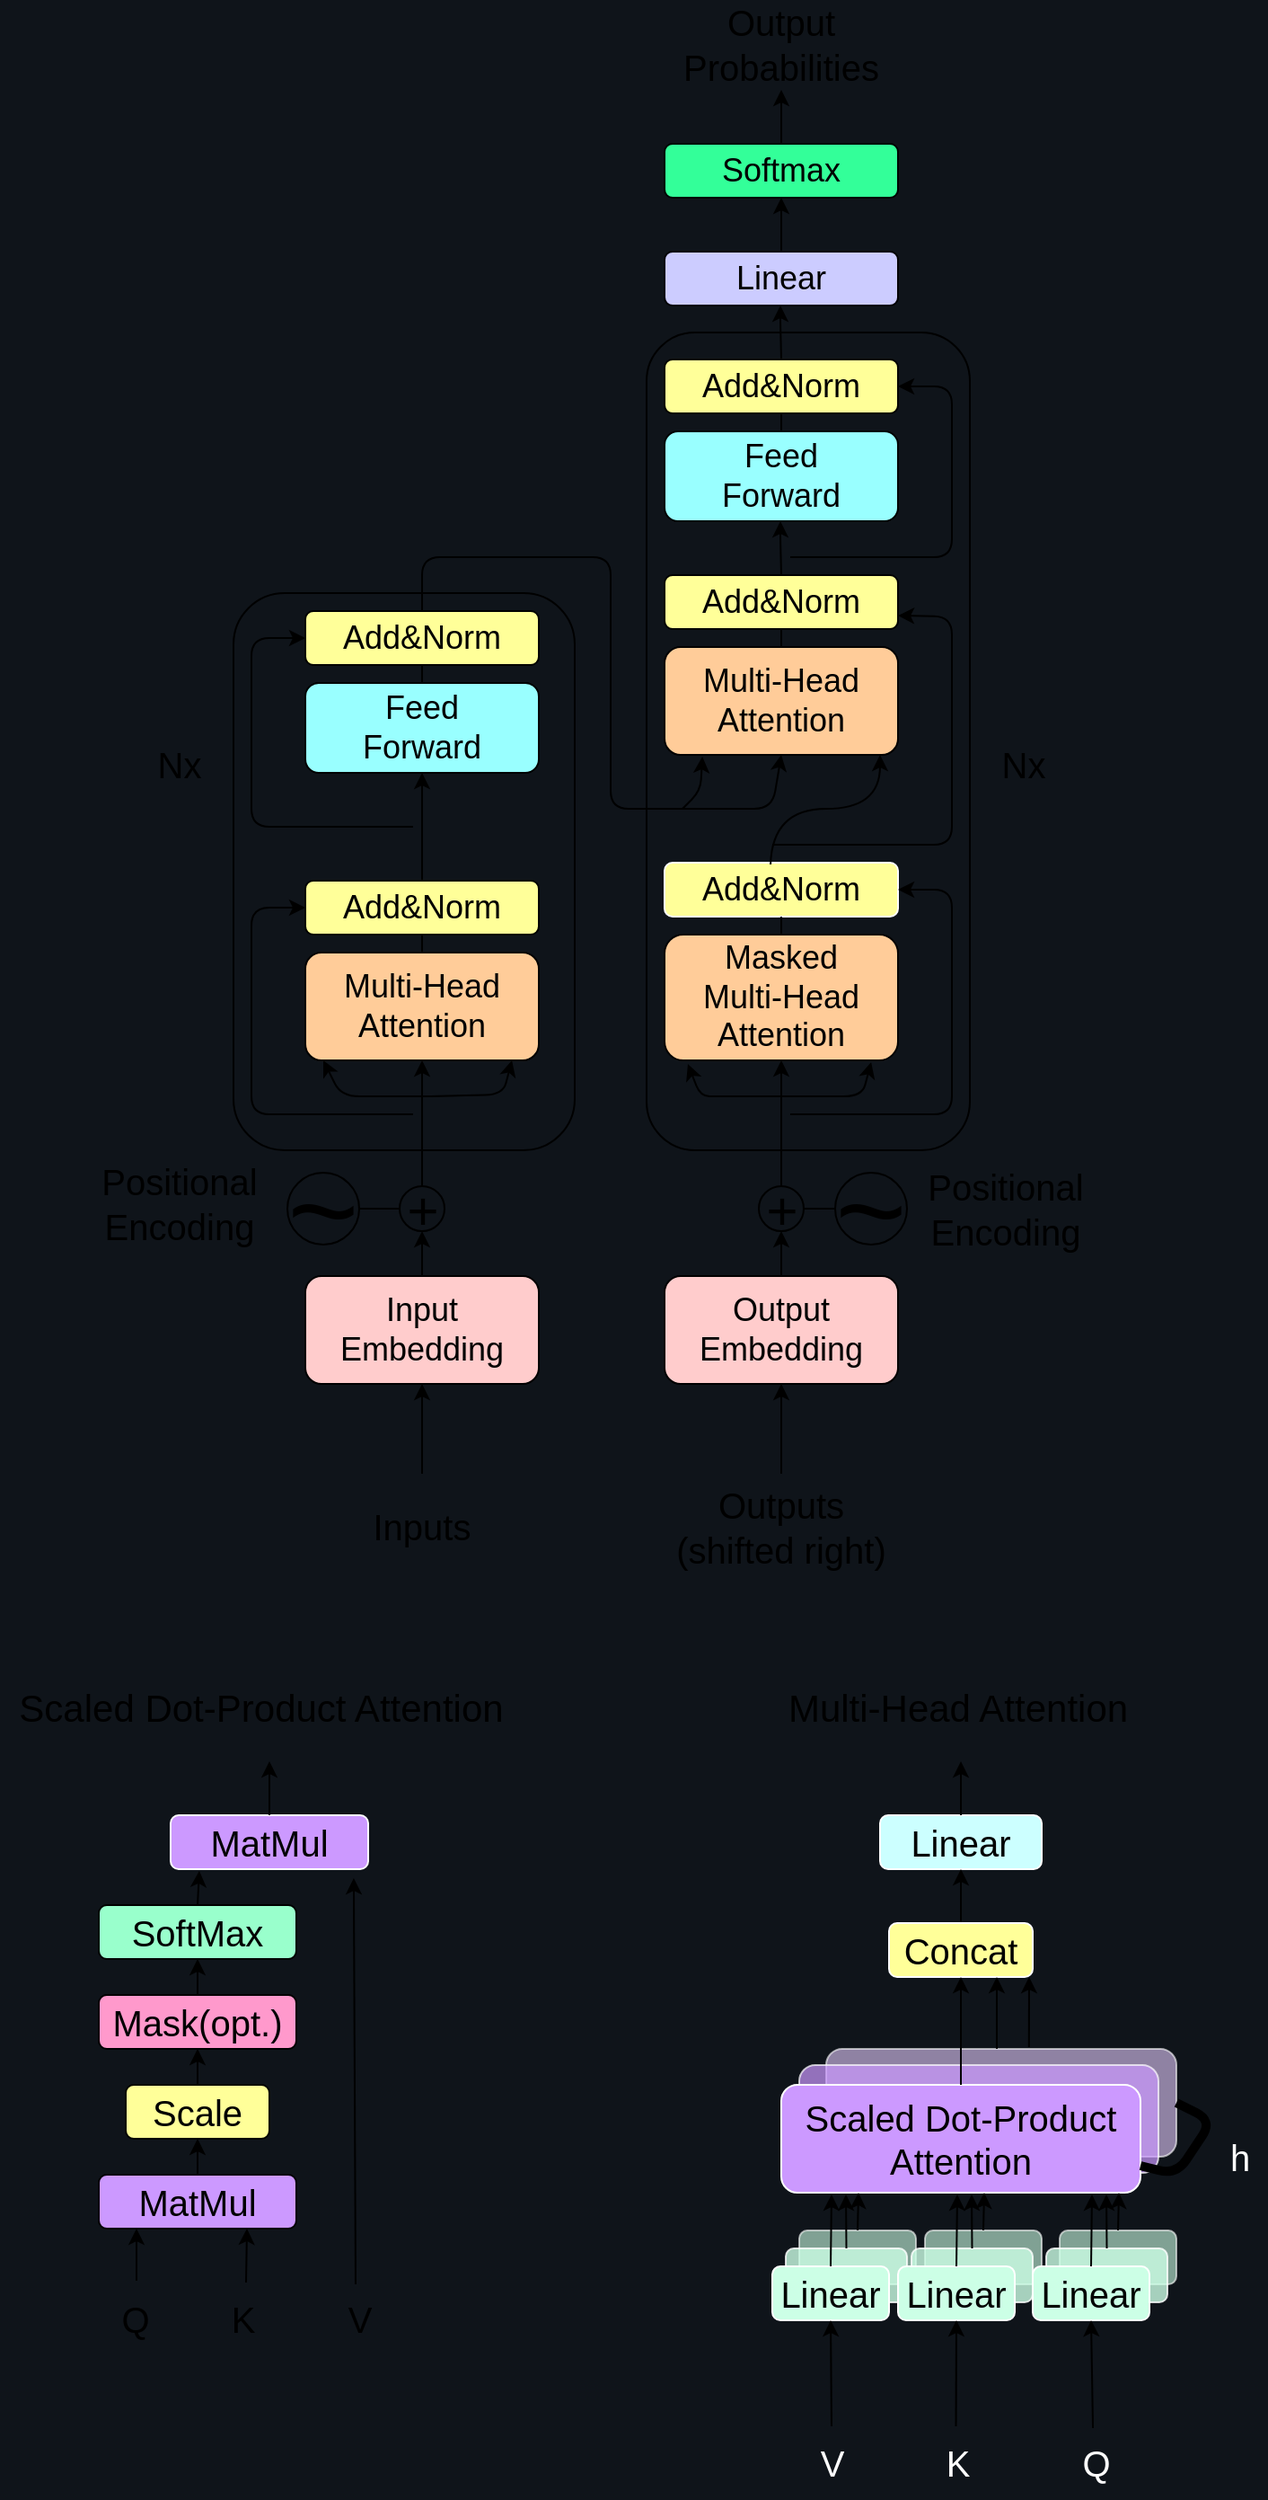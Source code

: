 <mxfile>
    <diagram id="60m9Kxx6nMD-RmXP9Cxj" name="第 1 页">
        <mxGraphModel dx="1497" dy="974" grid="1" gridSize="10" guides="1" tooltips="1" connect="1" arrows="1" fold="1" page="1" pageScale="1" pageWidth="827" pageHeight="1169" background="#0f141a" math="0" shadow="0">
            <root>
                <mxCell id="0"/>
                <mxCell id="1" parent="0"/>
                <mxCell id="2" value="&lt;font color=&quot;#000000&quot; style=&quot;font-size: 18px;&quot;&gt;Softmax&lt;/font&gt;" style="rounded=1;whiteSpace=wrap;html=1;fillColor=#33FF99;" parent="1" vertex="1">
                    <mxGeometry x="375" y="100" width="130" height="30" as="geometry"/>
                </mxCell>
                <mxCell id="8" value="" style="edgeStyle=none;html=1;fontSize=18;" parent="1" source="4" target="2" edge="1">
                    <mxGeometry relative="1" as="geometry"/>
                </mxCell>
                <mxCell id="4" value="&lt;font color=&quot;#000000&quot; style=&quot;font-size: 18px;&quot;&gt;Linear&lt;/font&gt;" style="rounded=1;whiteSpace=wrap;html=1;fillColor=#CCCCFF;" parent="1" vertex="1">
                    <mxGeometry x="375" y="160" width="130" height="30" as="geometry"/>
                </mxCell>
                <mxCell id="5" value="&lt;font color=&quot;#000000&quot; style=&quot;font-size: 18px;&quot;&gt;Add&amp;amp;Norm&lt;/font&gt;" style="rounded=1;whiteSpace=wrap;html=1;fillColor=#FFFF99;" parent="1" vertex="1">
                    <mxGeometry x="375" y="220" width="130" height="30" as="geometry"/>
                </mxCell>
                <mxCell id="6" value="" style="endArrow=classic;html=1;fontSize=18;" parent="1" edge="1">
                    <mxGeometry width="50" height="50" relative="1" as="geometry">
                        <mxPoint x="440" y="220" as="sourcePoint"/>
                        <mxPoint x="439.5" y="190" as="targetPoint"/>
                        <Array as="points">
                            <mxPoint x="439.5" y="220"/>
                            <mxPoint x="439.5" y="200"/>
                        </Array>
                    </mxGeometry>
                </mxCell>
                <mxCell id="9" value="&lt;font color=&quot;#000000&quot;&gt;Feed&lt;br&gt;Forward&lt;/font&gt;" style="rounded=1;whiteSpace=wrap;html=1;fontSize=18;fillColor=#99FFFF;" parent="1" vertex="1">
                    <mxGeometry x="375" y="260" width="130" height="50" as="geometry"/>
                </mxCell>
                <mxCell id="10" value="" style="endArrow=none;html=1;fontSize=18;exitX=0.5;exitY=0;exitDx=0;exitDy=0;entryX=0.5;entryY=1;entryDx=0;entryDy=0;" parent="1" source="9" target="5" edge="1">
                    <mxGeometry width="50" height="50" relative="1" as="geometry">
                        <mxPoint x="395" y="300" as="sourcePoint"/>
                        <mxPoint x="445" y="250" as="targetPoint"/>
                    </mxGeometry>
                </mxCell>
                <mxCell id="11" value="&lt;font color=&quot;#000000&quot; style=&quot;font-size: 18px;&quot;&gt;Add&amp;amp;Norm&lt;/font&gt;" style="rounded=1;whiteSpace=wrap;html=1;fillColor=#FFFF99;" parent="1" vertex="1">
                    <mxGeometry x="375" y="340" width="130" height="30" as="geometry"/>
                </mxCell>
                <mxCell id="12" value="" style="endArrow=classic;html=1;fontSize=18;" parent="1" edge="1">
                    <mxGeometry width="50" height="50" relative="1" as="geometry">
                        <mxPoint x="440" y="340" as="sourcePoint"/>
                        <mxPoint x="439.5" y="310" as="targetPoint"/>
                        <Array as="points">
                            <mxPoint x="439.5" y="340"/>
                            <mxPoint x="439.5" y="320"/>
                        </Array>
                    </mxGeometry>
                </mxCell>
                <mxCell id="13" value="" style="endArrow=classic;html=1;fontSize=18;entryX=1;entryY=0.5;entryDx=0;entryDy=0;" parent="1" target="5" edge="1">
                    <mxGeometry width="50" height="50" relative="1" as="geometry">
                        <mxPoint x="445" y="330" as="sourcePoint"/>
                        <mxPoint x="555" y="190" as="targetPoint"/>
                        <Array as="points">
                            <mxPoint x="535" y="330"/>
                            <mxPoint x="535" y="235"/>
                        </Array>
                    </mxGeometry>
                </mxCell>
                <mxCell id="16" style="edgeStyle=none;html=1;exitX=0.5;exitY=0;exitDx=0;exitDy=0;fontSize=18;" parent="1" source="15" edge="1">
                    <mxGeometry relative="1" as="geometry">
                        <mxPoint x="440" y="390" as="targetPoint"/>
                    </mxGeometry>
                </mxCell>
                <mxCell id="15" value="&lt;font color=&quot;#000000&quot;&gt;Multi-Head&lt;br&gt;Attention&lt;/font&gt;" style="rounded=1;whiteSpace=wrap;html=1;fontSize=18;fillColor=#FFCC99;" parent="1" vertex="1">
                    <mxGeometry x="375" y="380" width="130" height="60" as="geometry"/>
                </mxCell>
                <mxCell id="17" value="" style="endArrow=none;html=1;fontSize=18;exitX=0.5;exitY=0;exitDx=0;exitDy=0;entryX=0.5;entryY=1;entryDx=0;entryDy=0;" parent="1" source="15" target="11" edge="1">
                    <mxGeometry width="50" height="50" relative="1" as="geometry">
                        <mxPoint x="405" y="360" as="sourcePoint"/>
                        <mxPoint x="455" y="310" as="targetPoint"/>
                    </mxGeometry>
                </mxCell>
                <mxCell id="23" style="edgeStyle=none;html=1;fontSize=18;" parent="1" source="18" edge="1">
                    <mxGeometry relative="1" as="geometry">
                        <mxPoint x="440" y="500" as="targetPoint"/>
                    </mxGeometry>
                </mxCell>
                <mxCell id="18" value="&lt;font color=&quot;#000000&quot; style=&quot;font-size: 18px;&quot;&gt;Add&amp;amp;Norm&lt;/font&gt;" style="rounded=1;whiteSpace=wrap;html=1;strokeColor=#FFFFFF;fillColor=#FFFF99;" parent="1" vertex="1">
                    <mxGeometry x="375" y="500" width="130" height="30" as="geometry"/>
                </mxCell>
                <mxCell id="19" value="&lt;font color=&quot;#000000&quot;&gt;Masked&lt;br&gt;Multi-Head&lt;br&gt;Attention&lt;/font&gt;" style="rounded=1;whiteSpace=wrap;html=1;fontSize=18;fillColor=#FFCC99;" parent="1" vertex="1">
                    <mxGeometry x="375" y="540" width="130" height="70" as="geometry"/>
                </mxCell>
                <mxCell id="20" value="" style="endArrow=none;html=1;fontSize=18;exitX=0.5;exitY=0;exitDx=0;exitDy=0;entryX=0.5;entryY=1;entryDx=0;entryDy=0;" parent="1" source="19" target="18" edge="1">
                    <mxGeometry width="50" height="50" relative="1" as="geometry">
                        <mxPoint x="405" y="550" as="sourcePoint"/>
                        <mxPoint x="455" y="500" as="targetPoint"/>
                    </mxGeometry>
                </mxCell>
                <mxCell id="22" value="" style="curved=1;endArrow=classic;html=1;fontSize=18;exitX=0.454;exitY=0.033;exitDx=0;exitDy=0;exitPerimeter=0;entryX=0.923;entryY=1;entryDx=0;entryDy=0;entryPerimeter=0;" parent="1" source="18" target="15" edge="1">
                    <mxGeometry width="50" height="50" relative="1" as="geometry">
                        <mxPoint x="405" y="450" as="sourcePoint"/>
                        <mxPoint x="475" y="450" as="targetPoint"/>
                        <Array as="points">
                            <mxPoint x="435" y="470"/>
                            <mxPoint x="495" y="470"/>
                        </Array>
                    </mxGeometry>
                </mxCell>
                <mxCell id="44" style="edgeStyle=none;html=1;exitX=0.5;exitY=0;exitDx=0;exitDy=0;entryX=0.5;entryY=1;entryDx=0;entryDy=0;fontSize=30;" parent="1" source="24" target="43" edge="1">
                    <mxGeometry relative="1" as="geometry"/>
                </mxCell>
                <mxCell id="24" value="&lt;font color=&quot;#000000&quot;&gt;Output&lt;br&gt;Embedding&lt;/font&gt;" style="rounded=1;whiteSpace=wrap;html=1;fontSize=18;fillColor=#FFCCCC;" parent="1" vertex="1">
                    <mxGeometry x="375" y="730" width="130" height="60" as="geometry"/>
                </mxCell>
                <mxCell id="25" value="" style="endArrow=classic;html=1;fontSize=18;entryX=0.5;entryY=1;entryDx=0;entryDy=0;" parent="1" target="24" edge="1">
                    <mxGeometry width="50" height="50" relative="1" as="geometry">
                        <mxPoint x="440" y="840" as="sourcePoint"/>
                        <mxPoint x="455" y="790" as="targetPoint"/>
                    </mxGeometry>
                </mxCell>
                <mxCell id="26" value="&lt;font style=&quot;font-size: 20px;&quot;&gt;Outputs&lt;br&gt;(shifted right)&lt;/font&gt;" style="text;html=1;strokeColor=none;fillColor=none;align=center;verticalAlign=middle;whiteSpace=wrap;rounded=0;fontSize=18;" parent="1" vertex="1">
                    <mxGeometry x="380" y="850" width="120" height="40" as="geometry"/>
                </mxCell>
                <mxCell id="42" style="edgeStyle=none;html=1;exitX=0.5;exitY=0;exitDx=0;exitDy=0;entryX=0.5;entryY=1;entryDx=0;entryDy=0;fontSize=30;" parent="1" source="27" target="41" edge="1">
                    <mxGeometry relative="1" as="geometry"/>
                </mxCell>
                <mxCell id="27" value="&lt;font color=&quot;#000000&quot;&gt;Input&lt;br&gt;Embedding&lt;/font&gt;" style="rounded=1;whiteSpace=wrap;html=1;fontSize=18;fillColor=#FFCCCC;" parent="1" vertex="1">
                    <mxGeometry x="175" y="730" width="130" height="60" as="geometry"/>
                </mxCell>
                <mxCell id="28" value="" style="rounded=1;whiteSpace=wrap;html=1;fontSize=18;fillColor=none;" parent="1" vertex="1">
                    <mxGeometry x="365" y="205" width="180" height="455" as="geometry"/>
                </mxCell>
                <mxCell id="29" value="&lt;font color=&quot;#000000&quot; style=&quot;font-size: 18px;&quot;&gt;Add&amp;amp;Norm&lt;/font&gt;" style="rounded=1;whiteSpace=wrap;html=1;fillColor=#FFFF99;" parent="1" vertex="1">
                    <mxGeometry x="175" y="360" width="130" height="30" as="geometry"/>
                </mxCell>
                <mxCell id="30" value="&lt;font color=&quot;#000000&quot;&gt;Feed&lt;br&gt;Forward&lt;/font&gt;" style="rounded=1;whiteSpace=wrap;html=1;fontSize=18;fillColor=#99FFFF;" parent="1" vertex="1">
                    <mxGeometry x="175" y="400" width="130" height="50" as="geometry"/>
                </mxCell>
                <mxCell id="32" value="" style="endArrow=none;html=1;fontSize=18;exitX=0.5;exitY=0;exitDx=0;exitDy=0;entryX=0.5;entryY=1;entryDx=0;entryDy=0;" parent="1" source="30" target="29" edge="1">
                    <mxGeometry width="50" height="50" relative="1" as="geometry">
                        <mxPoint x="345" y="480" as="sourcePoint"/>
                        <mxPoint x="395" y="430" as="targetPoint"/>
                    </mxGeometry>
                </mxCell>
                <mxCell id="38" style="edgeStyle=none;html=1;exitX=0.5;exitY=0;exitDx=0;exitDy=0;entryX=0.5;entryY=1;entryDx=0;entryDy=0;fontSize=18;" parent="1" source="33" target="30" edge="1">
                    <mxGeometry relative="1" as="geometry"/>
                </mxCell>
                <mxCell id="33" value="&lt;font color=&quot;#000000&quot; style=&quot;font-size: 18px;&quot;&gt;Add&amp;amp;Norm&lt;/font&gt;" style="rounded=1;whiteSpace=wrap;html=1;fillColor=#FFFF99;" parent="1" vertex="1">
                    <mxGeometry x="175" y="510" width="130" height="30" as="geometry"/>
                </mxCell>
                <mxCell id="35" value="&lt;font color=&quot;#000000&quot;&gt;Multi-Head&lt;br&gt;Attention&lt;/font&gt;" style="rounded=1;whiteSpace=wrap;html=1;fontSize=18;fillColor=#FFCC99;" parent="1" vertex="1">
                    <mxGeometry x="175" y="550" width="130" height="60" as="geometry"/>
                </mxCell>
                <mxCell id="37" value="" style="endArrow=none;html=1;fontSize=18;exitX=0.5;exitY=0;exitDx=0;exitDy=0;entryX=0.5;entryY=1;entryDx=0;entryDy=0;" parent="1" source="35" target="33" edge="1">
                    <mxGeometry width="50" height="50" relative="1" as="geometry">
                        <mxPoint x="345" y="480" as="sourcePoint"/>
                        <mxPoint x="395" y="430" as="targetPoint"/>
                    </mxGeometry>
                </mxCell>
                <mxCell id="40" value="" style="endArrow=classic;html=1;fontSize=18;entryX=0;entryY=0.5;entryDx=0;entryDy=0;" parent="1" target="29" edge="1">
                    <mxGeometry width="50" height="50" relative="1" as="geometry">
                        <mxPoint x="235" y="480" as="sourcePoint"/>
                        <mxPoint x="145" y="370" as="targetPoint"/>
                        <Array as="points">
                            <mxPoint x="145" y="480"/>
                            <mxPoint x="145" y="375"/>
                        </Array>
                    </mxGeometry>
                </mxCell>
                <mxCell id="41" value="&lt;font style=&quot;font-size: 30px;&quot;&gt;+&lt;/font&gt;" style="ellipse;whiteSpace=wrap;html=1;aspect=fixed;fontSize=18;fillColor=none;" parent="1" vertex="1">
                    <mxGeometry x="227.5" y="680" width="25" height="25" as="geometry"/>
                </mxCell>
                <mxCell id="46" style="edgeStyle=none;html=1;exitX=0.5;exitY=0;exitDx=0;exitDy=0;entryX=0.5;entryY=1;entryDx=0;entryDy=0;fontSize=30;" parent="1" source="43" target="19" edge="1">
                    <mxGeometry relative="1" as="geometry"/>
                </mxCell>
                <mxCell id="43" value="&lt;font style=&quot;font-size: 30px;&quot;&gt;+&lt;/font&gt;" style="ellipse;whiteSpace=wrap;html=1;aspect=fixed;fontSize=18;fillColor=none;" parent="1" vertex="1">
                    <mxGeometry x="427.5" y="680" width="25" height="25" as="geometry"/>
                </mxCell>
                <mxCell id="45" value="" style="endArrow=classic;html=1;fontSize=30;exitX=0.5;exitY=0;exitDx=0;exitDy=0;entryX=0.5;entryY=1;entryDx=0;entryDy=0;" parent="1" source="41" target="35" edge="1">
                    <mxGeometry width="50" height="50" relative="1" as="geometry">
                        <mxPoint x="485" y="570" as="sourcePoint"/>
                        <mxPoint x="535" y="520" as="targetPoint"/>
                    </mxGeometry>
                </mxCell>
                <mxCell id="48" value="" style="endArrow=classic;html=1;fontSize=30;entryX=1;entryY=0.75;entryDx=0;entryDy=0;" parent="1" target="11" edge="1">
                    <mxGeometry width="50" height="50" relative="1" as="geometry">
                        <mxPoint x="435" y="490" as="sourcePoint"/>
                        <mxPoint x="535" y="360" as="targetPoint"/>
                        <Array as="points">
                            <mxPoint x="535" y="490"/>
                            <mxPoint x="535" y="363"/>
                        </Array>
                    </mxGeometry>
                </mxCell>
                <mxCell id="49" value="&lt;font style=&quot;font-size: 20px;&quot;&gt;Inputs&lt;/font&gt;" style="text;html=1;strokeColor=none;fillColor=none;align=center;verticalAlign=middle;whiteSpace=wrap;rounded=0;fontSize=18;" parent="1" vertex="1">
                    <mxGeometry x="180" y="850" width="120" height="40" as="geometry"/>
                </mxCell>
                <mxCell id="50" value="" style="endArrow=classic;html=1;fontSize=30;entryX=0.5;entryY=1;entryDx=0;entryDy=0;" parent="1" target="27" edge="1">
                    <mxGeometry width="50" height="50" relative="1" as="geometry">
                        <mxPoint x="240" y="840" as="sourcePoint"/>
                        <mxPoint x="515" y="730" as="targetPoint"/>
                    </mxGeometry>
                </mxCell>
                <mxCell id="52" value="&lt;font style=&quot;font-size: 68px;&quot;&gt;~&lt;/font&gt;" style="ellipse;whiteSpace=wrap;html=1;aspect=fixed;fontSize=30;fillColor=none;" parent="1" vertex="1">
                    <mxGeometry x="165" y="672.5" width="40" height="40" as="geometry"/>
                </mxCell>
                <mxCell id="53" value="" style="endArrow=none;html=1;fontSize=68;exitX=1;exitY=0.5;exitDx=0;exitDy=0;entryX=0;entryY=0.5;entryDx=0;entryDy=0;" parent="1" source="52" target="41" edge="1">
                    <mxGeometry width="50" height="50" relative="1" as="geometry">
                        <mxPoint x="355" y="660" as="sourcePoint"/>
                        <mxPoint x="405" y="610" as="targetPoint"/>
                    </mxGeometry>
                </mxCell>
                <mxCell id="55" value="&lt;font style=&quot;font-size: 20px;&quot;&gt;Positional&lt;br&gt;Encoding&lt;/font&gt;" style="text;html=1;strokeColor=none;fillColor=none;align=center;verticalAlign=middle;whiteSpace=wrap;rounded=0;fontSize=18;" parent="1" vertex="1">
                    <mxGeometry x="75" y="675" width="60" height="30" as="geometry"/>
                </mxCell>
                <mxCell id="56" value="&lt;font style=&quot;font-size: 20px;&quot;&gt;Positional&lt;br&gt;Encoding&lt;/font&gt;" style="text;html=1;strokeColor=none;fillColor=none;align=center;verticalAlign=middle;whiteSpace=wrap;rounded=0;fontSize=18;" parent="1" vertex="1">
                    <mxGeometry x="535" y="677.5" width="60" height="30" as="geometry"/>
                </mxCell>
                <mxCell id="57" value="" style="endArrow=classic;html=1;fontSize=18;entryX=0.1;entryY=1.029;entryDx=0;entryDy=0;entryPerimeter=0;" parent="1" target="19" edge="1">
                    <mxGeometry width="50" height="50" relative="1" as="geometry">
                        <mxPoint x="445" y="630" as="sourcePoint"/>
                        <mxPoint x="395" y="630" as="targetPoint"/>
                        <Array as="points">
                            <mxPoint x="415" y="630"/>
                            <mxPoint x="395" y="630"/>
                        </Array>
                    </mxGeometry>
                </mxCell>
                <mxCell id="58" value="" style="endArrow=classic;html=1;fontSize=18;entryX=0.885;entryY=1.014;entryDx=0;entryDy=0;entryPerimeter=0;" parent="1" target="19" edge="1">
                    <mxGeometry width="50" height="50" relative="1" as="geometry">
                        <mxPoint x="445" y="630" as="sourcePoint"/>
                        <mxPoint x="405" y="600" as="targetPoint"/>
                        <Array as="points">
                            <mxPoint x="485" y="630"/>
                        </Array>
                    </mxGeometry>
                </mxCell>
                <mxCell id="59" value="" style="endArrow=classic;html=1;fontSize=18;entryX=1;entryY=0.5;entryDx=0;entryDy=0;" parent="1" target="18" edge="1">
                    <mxGeometry width="50" height="50" relative="1" as="geometry">
                        <mxPoint x="445" y="640" as="sourcePoint"/>
                        <mxPoint x="535" y="520" as="targetPoint"/>
                        <Array as="points">
                            <mxPoint x="535" y="640"/>
                            <mxPoint x="535" y="515"/>
                        </Array>
                    </mxGeometry>
                </mxCell>
                <mxCell id="61" value="" style="endArrow=classic;html=1;fontSize=18;entryX=0.885;entryY=1.014;entryDx=0;entryDy=0;entryPerimeter=0;" parent="1" edge="1">
                    <mxGeometry width="50" height="50" relative="1" as="geometry">
                        <mxPoint x="245" y="630" as="sourcePoint"/>
                        <mxPoint x="290.05" y="610" as="targetPoint"/>
                        <Array as="points">
                            <mxPoint x="285" y="629"/>
                        </Array>
                    </mxGeometry>
                </mxCell>
                <mxCell id="62" value="" style="endArrow=classic;html=1;fontSize=18;" parent="1" edge="1">
                    <mxGeometry width="50" height="50" relative="1" as="geometry">
                        <mxPoint x="245" y="630" as="sourcePoint"/>
                        <mxPoint x="185" y="610" as="targetPoint"/>
                        <Array as="points">
                            <mxPoint x="195" y="630"/>
                        </Array>
                    </mxGeometry>
                </mxCell>
                <mxCell id="63" value="" style="endArrow=classic;html=1;fontSize=18;entryX=0;entryY=0.5;entryDx=0;entryDy=0;" parent="1" target="33" edge="1">
                    <mxGeometry width="50" height="50" relative="1" as="geometry">
                        <mxPoint x="235" y="640" as="sourcePoint"/>
                        <mxPoint x="155" y="570" as="targetPoint"/>
                        <Array as="points">
                            <mxPoint x="145" y="640"/>
                            <mxPoint x="145" y="525"/>
                        </Array>
                    </mxGeometry>
                </mxCell>
                <mxCell id="64" value="" style="endArrow=classic;html=1;fontSize=18;exitX=0.5;exitY=0;exitDx=0;exitDy=0;entryX=0.5;entryY=1;entryDx=0;entryDy=0;" parent="1" source="29" target="15" edge="1">
                    <mxGeometry width="50" height="50" relative="1" as="geometry">
                        <mxPoint x="355" y="350" as="sourcePoint"/>
                        <mxPoint x="435" y="470" as="targetPoint"/>
                        <Array as="points">
                            <mxPoint x="240" y="330"/>
                            <mxPoint x="345" y="330"/>
                            <mxPoint x="345" y="470"/>
                            <mxPoint x="435" y="470"/>
                        </Array>
                    </mxGeometry>
                </mxCell>
                <mxCell id="65" value="" style="endArrow=classic;html=1;fontSize=18;entryX=0.162;entryY=1.017;entryDx=0;entryDy=0;entryPerimeter=0;" parent="1" target="15" edge="1">
                    <mxGeometry width="50" height="50" relative="1" as="geometry">
                        <mxPoint x="385" y="470" as="sourcePoint"/>
                        <mxPoint x="405" y="300" as="targetPoint"/>
                        <Array as="points">
                            <mxPoint x="395" y="460"/>
                        </Array>
                    </mxGeometry>
                </mxCell>
                <mxCell id="66" value="" style="endArrow=classic;html=1;fontSize=18;exitX=0.5;exitY=0;exitDx=0;exitDy=0;" parent="1" source="2" edge="1">
                    <mxGeometry width="50" height="50" relative="1" as="geometry">
                        <mxPoint x="355" y="150" as="sourcePoint"/>
                        <mxPoint x="440" y="70" as="targetPoint"/>
                    </mxGeometry>
                </mxCell>
                <mxCell id="67" value="&lt;font style=&quot;font-size: 20px;&quot;&gt;Output&lt;br&gt;Probabilities&lt;/font&gt;" style="text;html=1;strokeColor=none;fillColor=none;align=center;verticalAlign=middle;whiteSpace=wrap;rounded=0;fontSize=18;" parent="1" vertex="1">
                    <mxGeometry x="410" y="30" width="60" height="30" as="geometry"/>
                </mxCell>
                <mxCell id="68" value="" style="rounded=1;whiteSpace=wrap;html=1;fontSize=20;fillColor=none;" parent="1" vertex="1">
                    <mxGeometry x="135" y="350" width="190" height="310" as="geometry"/>
                </mxCell>
                <mxCell id="69" value="Nx" style="text;html=1;strokeColor=none;fillColor=none;align=center;verticalAlign=middle;whiteSpace=wrap;rounded=0;fontSize=20;" parent="1" vertex="1">
                    <mxGeometry x="545" y="430" width="60" height="30" as="geometry"/>
                </mxCell>
                <mxCell id="70" value="Nx" style="text;html=1;strokeColor=none;fillColor=none;align=center;verticalAlign=middle;whiteSpace=wrap;rounded=0;fontSize=20;" parent="1" vertex="1">
                    <mxGeometry x="75" y="430" width="60" height="30" as="geometry"/>
                </mxCell>
                <mxCell id="71" value="&lt;font style=&quot;font-size: 68px;&quot;&gt;~&lt;/font&gt;" style="ellipse;whiteSpace=wrap;html=1;aspect=fixed;fontSize=30;fillColor=none;" parent="1" vertex="1">
                    <mxGeometry x="470" y="672.5" width="40" height="40" as="geometry"/>
                </mxCell>
                <mxCell id="72" value="" style="endArrow=none;html=1;fontSize=20;exitX=1;exitY=0.5;exitDx=0;exitDy=0;entryX=0;entryY=0.5;entryDx=0;entryDy=0;" parent="1" source="43" target="71" edge="1">
                    <mxGeometry width="50" height="50" relative="1" as="geometry">
                        <mxPoint x="395" y="710" as="sourcePoint"/>
                        <mxPoint x="445" y="660" as="targetPoint"/>
                    </mxGeometry>
                </mxCell>
                <mxCell id="73" value="&lt;font style=&quot;font-size: 21px;&quot;&gt;Scaled Dot-Product Attention&lt;/font&gt;" style="text;html=1;align=center;verticalAlign=middle;resizable=0;points=[];autosize=1;strokeColor=none;fillColor=none;" parent="1" vertex="1">
                    <mxGeometry x="5" y="950" width="290" height="40" as="geometry"/>
                </mxCell>
                <mxCell id="74" value="&lt;font style=&quot;font-size: 21px;&quot;&gt;Multi-Head Attention&lt;/font&gt;" style="text;html=1;align=center;verticalAlign=middle;resizable=0;points=[];autosize=1;strokeColor=none;fillColor=none;fontSize=20;" parent="1" vertex="1">
                    <mxGeometry x="432.5" y="950" width="210" height="40" as="geometry"/>
                </mxCell>
                <mxCell id="76" value="&lt;font color=&quot;#000000&quot;&gt;MatMul&lt;/font&gt;" style="rounded=1;whiteSpace=wrap;html=1;fontSize=20;fillColor=#CC99FF;strokeColor=#FFFFFF;" parent="1" vertex="1">
                    <mxGeometry x="100" y="1030" width="110" height="30" as="geometry"/>
                </mxCell>
                <mxCell id="77" value="&lt;font color=&quot;#000000&quot;&gt;SoftMax&lt;/font&gt;" style="rounded=1;whiteSpace=wrap;html=1;fontSize=20;fillColor=#99FFCC;" parent="1" vertex="1">
                    <mxGeometry x="60" y="1080" width="110" height="30" as="geometry"/>
                </mxCell>
                <mxCell id="83" style="edgeStyle=none;html=1;exitX=0.5;exitY=0;exitDx=0;exitDy=0;entryX=0.5;entryY=1;entryDx=0;entryDy=0;fontSize=20;" parent="1" source="78" target="77" edge="1">
                    <mxGeometry relative="1" as="geometry"/>
                </mxCell>
                <mxCell id="78" value="&lt;font color=&quot;#000000&quot;&gt;Mask(opt.)&lt;/font&gt;" style="rounded=1;whiteSpace=wrap;html=1;fontSize=20;fillColor=#FF99CC;" parent="1" vertex="1">
                    <mxGeometry x="60" y="1130" width="110" height="30" as="geometry"/>
                </mxCell>
                <mxCell id="84" style="edgeStyle=none;html=1;exitX=0.5;exitY=0;exitDx=0;exitDy=0;entryX=0.5;entryY=1;entryDx=0;entryDy=0;fontSize=20;" parent="1" source="79" target="78" edge="1">
                    <mxGeometry relative="1" as="geometry"/>
                </mxCell>
                <mxCell id="79" value="&lt;font color=&quot;#000000&quot;&gt;Scale&lt;/font&gt;" style="rounded=1;whiteSpace=wrap;html=1;fontSize=20;fillColor=#FFFF99;" parent="1" vertex="1">
                    <mxGeometry x="75" y="1180" width="80" height="30" as="geometry"/>
                </mxCell>
                <mxCell id="85" style="edgeStyle=none;html=1;exitX=0.5;exitY=0;exitDx=0;exitDy=0;entryX=0.5;entryY=1;entryDx=0;entryDy=0;fontSize=20;" parent="1" source="81" target="79" edge="1">
                    <mxGeometry relative="1" as="geometry"/>
                </mxCell>
                <mxCell id="81" value="&lt;font color=&quot;#000000&quot;&gt;MatMul&lt;/font&gt;" style="rounded=1;whiteSpace=wrap;html=1;fontSize=20;fillColor=#CC99FF;" parent="1" vertex="1">
                    <mxGeometry x="60" y="1230" width="110" height="30" as="geometry"/>
                </mxCell>
                <mxCell id="82" value="" style="endArrow=classic;html=1;fontSize=20;exitX=0.5;exitY=0;exitDx=0;exitDy=0;entryX=0.145;entryY=1.033;entryDx=0;entryDy=0;entryPerimeter=0;" parent="1" source="77" target="76" edge="1">
                    <mxGeometry width="50" height="50" relative="1" as="geometry">
                        <mxPoint x="390" y="1150" as="sourcePoint"/>
                        <mxPoint x="440" y="1100" as="targetPoint"/>
                    </mxGeometry>
                </mxCell>
                <mxCell id="86" value="Q" style="text;html=1;align=center;verticalAlign=middle;resizable=0;points=[];autosize=1;strokeColor=none;fillColor=none;fontSize=20;" parent="1" vertex="1">
                    <mxGeometry x="60" y="1290" width="40" height="40" as="geometry"/>
                </mxCell>
                <mxCell id="87" value="K" style="text;html=1;align=center;verticalAlign=middle;resizable=0;points=[];autosize=1;strokeColor=none;fillColor=none;fontSize=20;" parent="1" vertex="1">
                    <mxGeometry x="120" y="1290" width="40" height="40" as="geometry"/>
                </mxCell>
                <mxCell id="88" value="V" style="text;html=1;align=center;verticalAlign=middle;resizable=0;points=[];autosize=1;strokeColor=none;fillColor=none;fontSize=20;" parent="1" vertex="1">
                    <mxGeometry x="185" y="1290" width="40" height="40" as="geometry"/>
                </mxCell>
                <mxCell id="89" value="" style="endArrow=classic;html=1;fontSize=20;exitX=0.525;exitY=-0.025;exitDx=0;exitDy=0;exitPerimeter=0;" parent="1" source="86" edge="1">
                    <mxGeometry width="50" height="50" relative="1" as="geometry">
                        <mxPoint x="390" y="1150" as="sourcePoint"/>
                        <mxPoint x="81" y="1260" as="targetPoint"/>
                    </mxGeometry>
                </mxCell>
                <mxCell id="90" value="" style="endArrow=classic;html=1;fontSize=20;exitX=0.55;exitY=0;exitDx=0;exitDy=0;exitPerimeter=0;entryX=0.75;entryY=1;entryDx=0;entryDy=0;" parent="1" source="87" target="81" edge="1">
                    <mxGeometry width="50" height="50" relative="1" as="geometry">
                        <mxPoint x="390" y="1150" as="sourcePoint"/>
                        <mxPoint x="440" y="1100" as="targetPoint"/>
                    </mxGeometry>
                </mxCell>
                <mxCell id="91" value="" style="endArrow=classic;html=1;fontSize=20;exitX=0.45;exitY=0.025;exitDx=0;exitDy=0;exitPerimeter=0;entryX=0.927;entryY=1.167;entryDx=0;entryDy=0;entryPerimeter=0;" parent="1" source="88" target="76" edge="1">
                    <mxGeometry width="50" height="50" relative="1" as="geometry">
                        <mxPoint x="390" y="1150" as="sourcePoint"/>
                        <mxPoint x="440" y="1100" as="targetPoint"/>
                    </mxGeometry>
                </mxCell>
                <mxCell id="92" value="" style="endArrow=classic;html=1;fontSize=20;exitX=0.5;exitY=0;exitDx=0;exitDy=0;" parent="1" source="76" edge="1">
                    <mxGeometry width="50" height="50" relative="1" as="geometry">
                        <mxPoint x="390" y="1050" as="sourcePoint"/>
                        <mxPoint x="155" y="1000" as="targetPoint"/>
                    </mxGeometry>
                </mxCell>
                <mxCell id="93" value="Linear" style="rounded=1;whiteSpace=wrap;html=1;strokeColor=#FFFFFF;fontSize=20;fontColor=#000000;fillColor=#CCFFFF;" parent="1" vertex="1">
                    <mxGeometry x="495" y="1030" width="90" height="30" as="geometry"/>
                </mxCell>
                <mxCell id="94" value="" style="endArrow=classic;html=1;fontSize=20;fontColor=#000000;exitX=0.5;exitY=0;exitDx=0;exitDy=0;" parent="1" source="93" edge="1">
                    <mxGeometry width="50" height="50" relative="1" as="geometry">
                        <mxPoint x="390" y="1050" as="sourcePoint"/>
                        <mxPoint x="540" y="1000" as="targetPoint"/>
                    </mxGeometry>
                </mxCell>
                <mxCell id="95" value="" style="endArrow=classic;html=1;fontSize=20;fontColor=#000000;entryX=0.5;entryY=1;entryDx=0;entryDy=0;" parent="1" target="93" edge="1">
                    <mxGeometry width="50" height="50" relative="1" as="geometry">
                        <mxPoint x="540" y="1090" as="sourcePoint"/>
                        <mxPoint x="440" y="1000" as="targetPoint"/>
                    </mxGeometry>
                </mxCell>
                <mxCell id="96" value="Concat" style="rounded=1;whiteSpace=wrap;html=1;strokeColor=#FFFFFF;fontSize=20;fontColor=#000000;fillColor=#FFFF99;" parent="1" vertex="1">
                    <mxGeometry x="500" y="1090" width="80" height="30" as="geometry"/>
                </mxCell>
                <mxCell id="97" value="" style="rounded=1;whiteSpace=wrap;html=1;strokeColor=#FFFFFF;fontSize=20;fontColor=#000000;fillColor=#E5CCFF;opacity=60;" parent="1" vertex="1">
                    <mxGeometry x="465" y="1160" width="195" height="60" as="geometry"/>
                </mxCell>
                <mxCell id="98" value="" style="rounded=1;whiteSpace=wrap;html=1;strokeColor=#FFFFFF;fontSize=20;fontColor=#000000;fillColor=#CC99FF;opacity=70;" parent="1" vertex="1">
                    <mxGeometry x="450" y="1169" width="200" height="60" as="geometry"/>
                </mxCell>
                <mxCell id="99" value="Scaled Dot-Product&lt;br&gt;Attention" style="rounded=1;whiteSpace=wrap;html=1;strokeColor=#FFFFFF;fontSize=20;fontColor=#000000;fillColor=#CC99FF;" parent="1" vertex="1">
                    <mxGeometry x="440" y="1180" width="200" height="60" as="geometry"/>
                </mxCell>
                <mxCell id="100" value="" style="endArrow=classic;html=1;fontSize=20;fontColor=#000000;exitX=0.5;exitY=0;exitDx=0;exitDy=0;entryX=0.5;entryY=1;entryDx=0;entryDy=0;" parent="1" source="99" target="96" edge="1">
                    <mxGeometry width="50" height="50" relative="1" as="geometry">
                        <mxPoint x="390" y="1030" as="sourcePoint"/>
                        <mxPoint x="440" y="980" as="targetPoint"/>
                    </mxGeometry>
                </mxCell>
                <mxCell id="101" value="" style="endArrow=classic;html=1;fontSize=20;fontColor=#000000;entryX=0.75;entryY=1;entryDx=0;entryDy=0;" parent="1" target="96" edge="1">
                    <mxGeometry width="50" height="50" relative="1" as="geometry">
                        <mxPoint x="560" y="1160" as="sourcePoint"/>
                        <mxPoint x="563" y="1130" as="targetPoint"/>
                    </mxGeometry>
                </mxCell>
                <mxCell id="103" value="" style="endArrow=classic;html=1;fontSize=20;fontColor=#000000;exitX=0.579;exitY=-0.017;exitDx=0;exitDy=0;exitPerimeter=0;" parent="1" source="97" edge="1">
                    <mxGeometry width="50" height="50" relative="1" as="geometry">
                        <mxPoint x="390" y="1030" as="sourcePoint"/>
                        <mxPoint x="578" y="1120" as="targetPoint"/>
                    </mxGeometry>
                </mxCell>
                <mxCell id="106" value="" style="endArrow=none;html=1;fontSize=20;fontColor=#000000;exitX=1;exitY=0.75;exitDx=0;exitDy=0;entryX=1;entryY=0.5;entryDx=0;entryDy=0;strokeWidth=5;" parent="1" source="99" target="97" edge="1">
                    <mxGeometry width="50" height="50" relative="1" as="geometry">
                        <mxPoint x="390" y="1030" as="sourcePoint"/>
                        <mxPoint x="680" y="1180" as="targetPoint"/>
                        <Array as="points">
                            <mxPoint x="660" y="1230"/>
                            <mxPoint x="680" y="1200"/>
                        </Array>
                    </mxGeometry>
                </mxCell>
                <mxCell id="107" value="&lt;font color=&quot;#ffffff&quot;&gt;h&lt;/font&gt;" style="text;html=1;align=center;verticalAlign=middle;resizable=0;points=[];autosize=1;strokeColor=none;fillColor=none;fontSize=20;fontColor=#000000;" parent="1" vertex="1">
                    <mxGeometry x="680" y="1200" width="30" height="40" as="geometry"/>
                </mxCell>
                <mxCell id="108" value="" style="rounded=1;whiteSpace=wrap;html=1;strokeColor=#FFFFFF;fontSize=20;fontColor=#FFFFFF;fillColor=#CCFFE6;opacity=60;" parent="1" vertex="1">
                    <mxGeometry x="450" y="1261.02" width="65" height="30" as="geometry"/>
                </mxCell>
                <mxCell id="113" value="" style="rounded=1;whiteSpace=wrap;html=1;strokeColor=#FFFFFF;fontSize=20;fontColor=#FFFFFF;fillColor=#CCFFE6;opacity=80;" parent="1" vertex="1">
                    <mxGeometry x="442.5" y="1271.02" width="67.5" height="30" as="geometry"/>
                </mxCell>
                <mxCell id="115" value="&lt;font color=&quot;#000000&quot;&gt;Linear&lt;/font&gt;" style="rounded=1;whiteSpace=wrap;html=1;strokeColor=#FFFFFF;fontSize=20;fontColor=#FFFFFF;fillColor=#CCFFE6;" parent="1" vertex="1">
                    <mxGeometry x="435" y="1281.02" width="65" height="30" as="geometry"/>
                </mxCell>
                <mxCell id="122" value="" style="endArrow=classic;html=1;strokeWidth=1;fontSize=20;fontColor=#000000;jumpSize=6;exitX=0.5;exitY=0;exitDx=0;exitDy=0;" parent="1" source="115" edge="1">
                    <mxGeometry width="50" height="50" relative="1" as="geometry">
                        <mxPoint x="390" y="1231.02" as="sourcePoint"/>
                        <mxPoint x="468" y="1241.02" as="targetPoint"/>
                    </mxGeometry>
                </mxCell>
                <mxCell id="123" value="" style="endArrow=classic;html=1;strokeWidth=1;fontSize=20;fontColor=#000000;jumpSize=6;exitX=0.5;exitY=0;exitDx=0;exitDy=0;" parent="1" source="113" edge="1">
                    <mxGeometry width="50" height="50" relative="1" as="geometry">
                        <mxPoint x="390" y="1231.02" as="sourcePoint"/>
                        <mxPoint x="476" y="1241.02" as="targetPoint"/>
                    </mxGeometry>
                </mxCell>
                <mxCell id="124" value="" style="endArrow=classic;html=1;strokeWidth=1;fontSize=20;fontColor=#000000;jumpSize=6;exitX=0.5;exitY=0;exitDx=0;exitDy=0;entryX=0.215;entryY=0.983;entryDx=0;entryDy=0;entryPerimeter=0;" parent="1" source="108" edge="1">
                    <mxGeometry width="50" height="50" relative="1" as="geometry">
                        <mxPoint x="390" y="1231.02" as="sourcePoint"/>
                        <mxPoint x="483" y="1240" as="targetPoint"/>
                    </mxGeometry>
                </mxCell>
                <mxCell id="125" value="" style="rounded=1;whiteSpace=wrap;html=1;strokeColor=#FFFFFF;fontSize=20;fontColor=#FFFFFF;fillColor=#CCFFE6;opacity=60;" parent="1" vertex="1">
                    <mxGeometry x="520" y="1261.02" width="65" height="30" as="geometry"/>
                </mxCell>
                <mxCell id="126" value="" style="rounded=1;whiteSpace=wrap;html=1;strokeColor=#FFFFFF;fontSize=20;fontColor=#FFFFFF;fillColor=#CCFFE6;opacity=80;" parent="1" vertex="1">
                    <mxGeometry x="512.5" y="1271.02" width="67.5" height="30" as="geometry"/>
                </mxCell>
                <mxCell id="127" value="&lt;font color=&quot;#000000&quot;&gt;Linear&lt;/font&gt;" style="rounded=1;whiteSpace=wrap;html=1;strokeColor=#FFFFFF;fontSize=20;fontColor=#FFFFFF;fillColor=#CCFFE6;" parent="1" vertex="1">
                    <mxGeometry x="505" y="1281.02" width="65" height="30" as="geometry"/>
                </mxCell>
                <mxCell id="128" value="" style="endArrow=classic;html=1;strokeWidth=1;fontSize=20;fontColor=#000000;jumpSize=6;exitX=0.5;exitY=0;exitDx=0;exitDy=0;" parent="1" source="127" edge="1">
                    <mxGeometry width="50" height="50" relative="1" as="geometry">
                        <mxPoint x="460" y="1231.02" as="sourcePoint"/>
                        <mxPoint x="538" y="1241.02" as="targetPoint"/>
                    </mxGeometry>
                </mxCell>
                <mxCell id="129" value="" style="endArrow=classic;html=1;strokeWidth=1;fontSize=20;fontColor=#000000;jumpSize=6;exitX=0.5;exitY=0;exitDx=0;exitDy=0;" parent="1" source="126" edge="1">
                    <mxGeometry width="50" height="50" relative="1" as="geometry">
                        <mxPoint x="460" y="1231.02" as="sourcePoint"/>
                        <mxPoint x="546" y="1241.02" as="targetPoint"/>
                    </mxGeometry>
                </mxCell>
                <mxCell id="130" value="" style="endArrow=classic;html=1;strokeWidth=1;fontSize=20;fontColor=#000000;jumpSize=6;exitX=0.5;exitY=0;exitDx=0;exitDy=0;entryX=0.215;entryY=0.983;entryDx=0;entryDy=0;entryPerimeter=0;" parent="1" source="125" edge="1">
                    <mxGeometry width="50" height="50" relative="1" as="geometry">
                        <mxPoint x="460" y="1231.02" as="sourcePoint"/>
                        <mxPoint x="553" y="1240" as="targetPoint"/>
                    </mxGeometry>
                </mxCell>
                <mxCell id="131" value="" style="rounded=1;whiteSpace=wrap;html=1;strokeColor=#FFFFFF;fontSize=20;fontColor=#FFFFFF;fillColor=#CCFFE6;opacity=60;" parent="1" vertex="1">
                    <mxGeometry x="595" y="1261.02" width="65" height="30" as="geometry"/>
                </mxCell>
                <mxCell id="132" value="" style="rounded=1;whiteSpace=wrap;html=1;strokeColor=#FFFFFF;fontSize=20;fontColor=#FFFFFF;fillColor=#CCFFE6;opacity=80;" parent="1" vertex="1">
                    <mxGeometry x="587.5" y="1271.02" width="67.5" height="30" as="geometry"/>
                </mxCell>
                <mxCell id="133" value="&lt;font color=&quot;#000000&quot;&gt;Linear&lt;/font&gt;" style="rounded=1;whiteSpace=wrap;html=1;strokeColor=#FFFFFF;fontSize=20;fontColor=#FFFFFF;fillColor=#CCFFE6;" parent="1" vertex="1">
                    <mxGeometry x="580" y="1281.02" width="65" height="30" as="geometry"/>
                </mxCell>
                <mxCell id="134" value="" style="endArrow=classic;html=1;strokeWidth=1;fontSize=20;fontColor=#000000;jumpSize=6;exitX=0.5;exitY=0;exitDx=0;exitDy=0;" parent="1" source="133" edge="1">
                    <mxGeometry width="50" height="50" relative="1" as="geometry">
                        <mxPoint x="535" y="1231.02" as="sourcePoint"/>
                        <mxPoint x="613" y="1241.02" as="targetPoint"/>
                    </mxGeometry>
                </mxCell>
                <mxCell id="135" value="" style="endArrow=classic;html=1;strokeWidth=1;fontSize=20;fontColor=#000000;jumpSize=6;exitX=0.5;exitY=0;exitDx=0;exitDy=0;" parent="1" source="132" edge="1">
                    <mxGeometry width="50" height="50" relative="1" as="geometry">
                        <mxPoint x="535" y="1231.02" as="sourcePoint"/>
                        <mxPoint x="621" y="1241.02" as="targetPoint"/>
                    </mxGeometry>
                </mxCell>
                <mxCell id="136" value="" style="endArrow=classic;html=1;strokeWidth=1;fontSize=20;fontColor=#000000;jumpSize=6;exitX=0.5;exitY=0;exitDx=0;exitDy=0;entryX=0.215;entryY=0.983;entryDx=0;entryDy=0;entryPerimeter=0;" parent="1" source="131" edge="1">
                    <mxGeometry width="50" height="50" relative="1" as="geometry">
                        <mxPoint x="535" y="1231.02" as="sourcePoint"/>
                        <mxPoint x="628" y="1240" as="targetPoint"/>
                    </mxGeometry>
                </mxCell>
                <mxCell id="137" value="&lt;font color=&quot;#ffffff&quot;&gt;V&lt;/font&gt;" style="text;html=1;align=center;verticalAlign=middle;resizable=0;points=[];autosize=1;strokeColor=none;fillColor=none;fontSize=20;fontColor=#000000;" parent="1" vertex="1">
                    <mxGeometry x="447.5" y="1370" width="40" height="40" as="geometry"/>
                </mxCell>
                <mxCell id="138" value="" style="endArrow=classic;html=1;strokeWidth=1;fontSize=20;fontColor=#FFFFFF;jumpSize=6;entryX=0.5;entryY=1;entryDx=0;entryDy=0;" parent="1" target="115" edge="1">
                    <mxGeometry width="50" height="50" relative="1" as="geometry">
                        <mxPoint x="468" y="1370" as="sourcePoint"/>
                        <mxPoint x="440" y="1280" as="targetPoint"/>
                    </mxGeometry>
                </mxCell>
                <mxCell id="139" value="K" style="text;html=1;align=center;verticalAlign=middle;resizable=0;points=[];autosize=1;strokeColor=none;fillColor=none;fontSize=20;fontColor=#FFFFFF;opacity=60;" parent="1" vertex="1">
                    <mxGeometry x="517.5" y="1370" width="40" height="40" as="geometry"/>
                </mxCell>
                <mxCell id="140" value="" style="endArrow=classic;html=1;strokeWidth=1;fontSize=20;fontColor=#FFFFFF;jumpSize=6;exitX=0.494;exitY=0;exitDx=0;exitDy=0;exitPerimeter=0;entryX=0.5;entryY=1;entryDx=0;entryDy=0;" parent="1" source="139" target="127" edge="1">
                    <mxGeometry width="50" height="50" relative="1" as="geometry">
                        <mxPoint x="390" y="1330" as="sourcePoint"/>
                        <mxPoint x="440" y="1280" as="targetPoint"/>
                    </mxGeometry>
                </mxCell>
                <mxCell id="141" value="Q" style="text;html=1;align=center;verticalAlign=middle;resizable=0;points=[];autosize=1;strokeColor=none;fillColor=none;fontSize=20;fontColor=#FFFFFF;" parent="1" vertex="1">
                    <mxGeometry x="595" y="1370" width="40" height="40" as="geometry"/>
                </mxCell>
                <mxCell id="142" value="" style="endArrow=classic;html=1;strokeWidth=1;fontSize=20;fontColor=#FFFFFF;jumpSize=6;exitX=0.463;exitY=0.025;exitDx=0;exitDy=0;exitPerimeter=0;entryX=0.5;entryY=1;entryDx=0;entryDy=0;" parent="1" source="141" target="133" edge="1">
                    <mxGeometry width="50" height="50" relative="1" as="geometry">
                        <mxPoint x="390" y="1330" as="sourcePoint"/>
                        <mxPoint x="440" y="1280" as="targetPoint"/>
                    </mxGeometry>
                </mxCell>
            </root>
        </mxGraphModel>
    </diagram>
</mxfile>